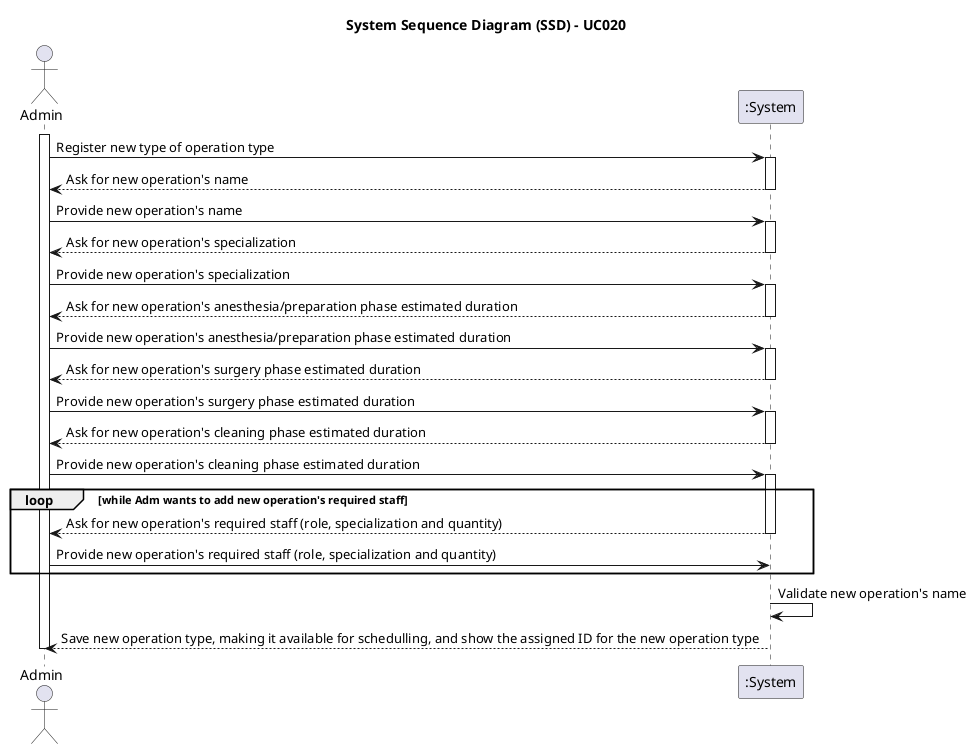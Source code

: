@startuml uc020-system-sequence-diagram

title System Sequence Diagram (SSD) - UC020
actor Admin as Adm
participant ":System" as System

activate Adm

    Adm -> System: Register new type of operation type

    activate System
    
        System --> Adm: Ask for new operation's name

    deactivate System

    Adm -> System: Provide new operation's name

    activate System

        System --> Adm: Ask for new operation's specialization

    deactivate System

    Adm -> System: Provide new operation's specialization

    activate System

        System --> Adm: Ask for new operation's anesthesia/preparation phase estimated duration

    deactivate System

    Adm -> System: Provide new operation's anesthesia/preparation phase estimated duration

    activate System

        System --> Adm: Ask for new operation's surgery phase estimated duration

    deactivate System

    Adm -> System: Provide new operation's surgery phase estimated duration

    activate System

        System --> Adm: Ask for new operation's cleaning phase estimated duration
  
    deactivate System

    Adm -> System: Provide new operation's cleaning phase estimated duration

    loop while Adm wants to add new operation's required staff
  
        activate System

            System --> Adm: Ask for new operation's required staff (role, specialization and quantity)
  
        deactivate System

        Adm -> System: Provide new operation's required staff (role, specialization and quantity)
  
    end

    activate System
    
        System -> System: Validate new operation's name

        System --> Adm: Save new operation type, making it available for schedulling, and show the assigned ID for the new operation type
    
    deactivate System

deactivate Adm

@enduml